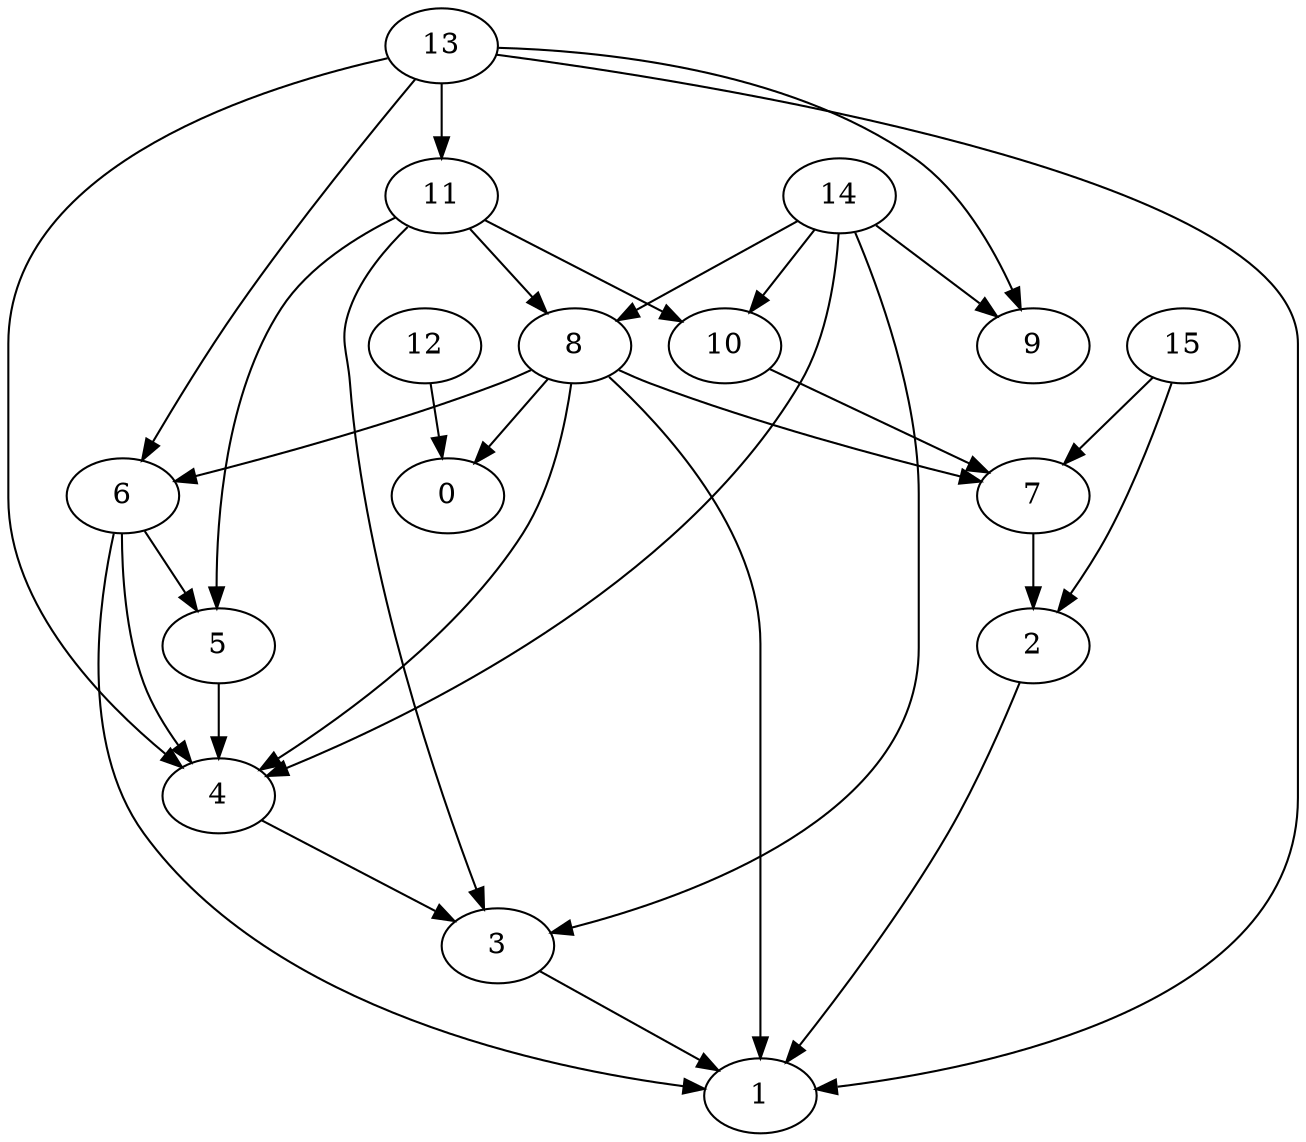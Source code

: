 digraph "Random_Nodes_16_Density_1.94_CCR_10.00_WeightType_Random" {
	graph ["Duplicate states"=0,
		GraphType=Random,
		"Max states in OPEN"=0,
		Modes="120000ms; topo-ordered tasks, ; Pruning: task equivalence, fixed order ready list, ; F-value: ; Optimisation: best schedule length (\
SL) optimisation on equal, ",
		NumberOfTasks=16,
		"Pruned using list schedule length"=1610,
		"States removed from OPEN"=0,
		TargetSystem="Homogeneous-2",
		"Time to schedule (ms)"=197,
		"Total idle time"=24,
		"Total schedule length"=55,
		"Total sequential time"=73,
		"Total states created"=4067
	];
	13	["Finish time"=12,
		Processor=0,
		"Start time"=2,
		Weight=10];
	11	["Finish time"=14,
		Processor=0,
		"Start time"=12,
		Weight=2];
	13 -> 11	[Weight=31];
	6	["Finish time"=26,
		Processor=0,
		"Start time"=21,
		Weight=5];
	13 -> 6	[Weight=17];
	4	["Finish time"=36,
		Processor=0,
		"Start time"=31,
		Weight=5];
	13 -> 4	[Weight=34];
	9	["Finish time"=42,
		Processor=1,
		"Start time"=36,
		Weight=6];
	13 -> 9	[Weight=17];
	1	["Finish time"=55,
		Processor=0,
		"Start time"=50,
		Weight=5];
	13 -> 1	[Weight=20];
	8	["Finish time"=21,
		Processor=0,
		"Start time"=16,
		Weight=5];
	11 -> 8	[Weight=24];
	10	["Finish time"=16,
		Processor=0,
		"Start time"=14,
		Weight=2];
	11 -> 10	[Weight=27];
	5	["Finish time"=31,
		Processor=0,
		"Start time"=26,
		Weight=5];
	11 -> 5	[Weight=27];
	3	["Finish time"=43,
		Processor=0,
		"Start time"=36,
		Weight=7];
	11 -> 3	[Weight=34];
	14	["Finish time"=2,
		Processor=0,
		"Start time"=0,
		Weight=2];
	14 -> 8	[Weight=20];
	14 -> 10	[Weight=14];
	14 -> 4	[Weight=31];
	14 -> 3	[Weight=24];
	14 -> 9	[Weight=34];
	8 -> 6	[Weight=24];
	7	["Finish time"=48,
		Processor=0,
		"Start time"=43,
		Weight=5];
	8 -> 7	[Weight=14];
	8 -> 4	[Weight=17];
	8 -> 1	[Weight=27];
	0	["Finish time"=34,
		Processor=1,
		"Start time"=31,
		Weight=3];
	8 -> 0	[Weight=10];
	6 -> 5	[Weight=17];
	6 -> 4	[Weight=14];
	6 -> 1	[Weight=34];
	15	["Finish time"=9,
		Processor=1,
		"Start time"=2,
		Weight=7];
	15 -> 7	[Weight=31];
	2	["Finish time"=50,
		Processor=0,
		"Start time"=48,
		Weight=2];
	15 -> 2	[Weight=34];
	10 -> 7	[Weight=17];
	5 -> 4	[Weight=31];
	7 -> 2	[Weight=17];
	4 -> 3	[Weight=10];
	12	["Finish time"=2,
		Processor=1,
		"Start time"=0,
		Weight=2];
	12 -> 0	[Weight=34];
	2 -> 1	[Weight=31];
	3 -> 1	[Weight=14];
}
